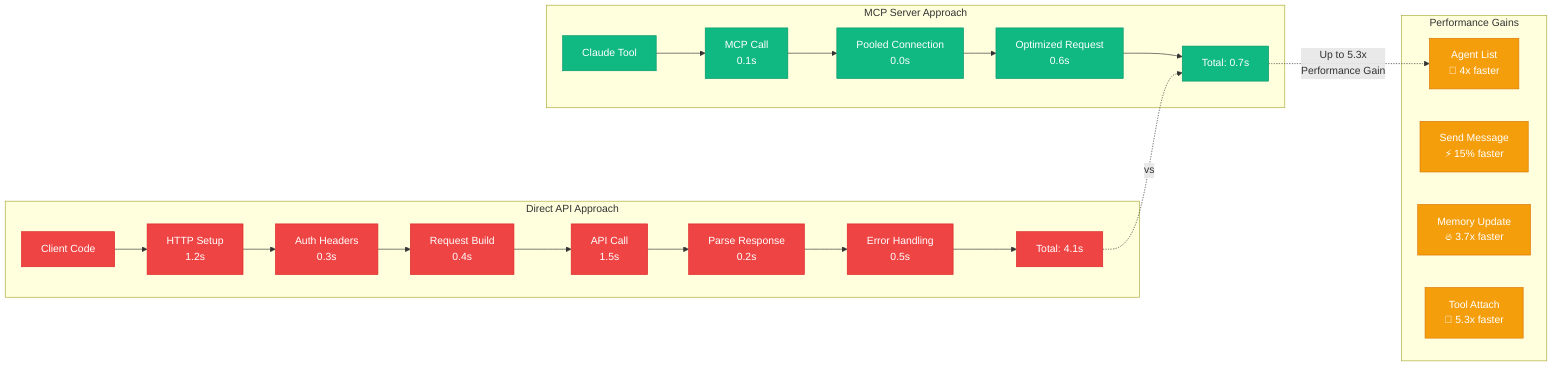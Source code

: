 flowchart LR
    subgraph "Direct API Approach"
        D1["Client Code"] --> D2["HTTP Setup<br/>1.2s"]
        D2 --> D3["Auth Headers<br/>0.3s"]
        D3 --> D4["Request Build<br/>0.4s"]
        D4 --> D5["API Call<br/>1.5s"]
        D5 --> D6["Parse Response<br/>0.2s"]
        D6 --> D7["Error Handling<br/>0.5s"]
        D7 --> D8["Total: 4.1s"]
    end
    
    subgraph "MCP Server Approach"
        M1["Claude Tool"] --> M2["MCP Call<br/>0.1s"]
        M2 --> M3["Pooled Connection<br/>0.0s"]
        M3 --> M4["Optimized Request<br/>0.6s"]
        M4 --> M5["Total: 0.7s"]
    end
    
    %% Performance Bars
    subgraph "Performance Gains"
        direction TB
        B1["Agent List<br/>🚀 4x faster"]
        B2["Send Message<br/>⚡ 15% faster"]
        B3["Memory Update<br/>🔥 3.7x faster"]
        B4["Tool Attach<br/>💨 5.3x faster"]
    end
    
    D8 -.->|"vs"| M5
    M5 -.->|"Up to 5.3x<br/>Performance Gain"| B1
    
    %% Styling
    classDef slow fill:#ef4444,stroke:#dc2626,color:#fff
    classDef fast fill:#10b981,stroke:#059669,color:#fff
    classDef gain fill:#f59e0b,stroke:#d97706,color:#fff
    
    class D1,D2,D3,D4,D5,D6,D7,D8 slow
    class M1,M2,M3,M4,M5 fast
    class B1,B2,B3,B4 gain